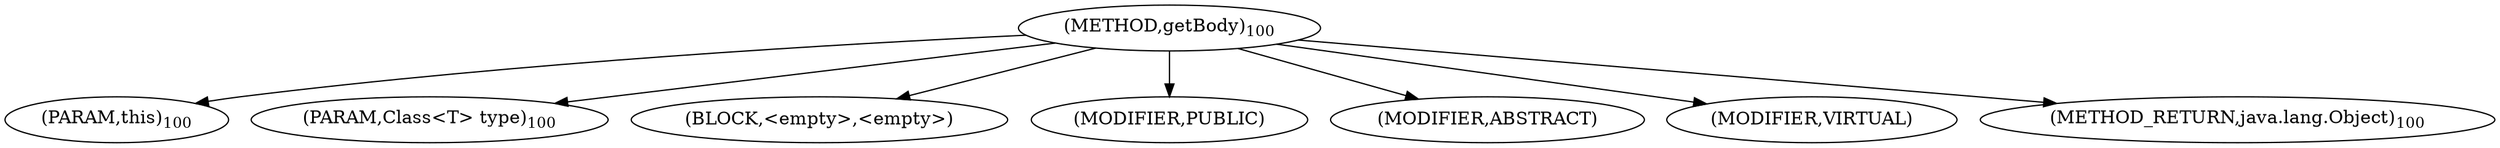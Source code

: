 digraph "getBody" {  
"88" [label = <(METHOD,getBody)<SUB>100</SUB>> ]
"89" [label = <(PARAM,this)<SUB>100</SUB>> ]
"90" [label = <(PARAM,Class&lt;T&gt; type)<SUB>100</SUB>> ]
"91" [label = <(BLOCK,&lt;empty&gt;,&lt;empty&gt;)> ]
"92" [label = <(MODIFIER,PUBLIC)> ]
"93" [label = <(MODIFIER,ABSTRACT)> ]
"94" [label = <(MODIFIER,VIRTUAL)> ]
"95" [label = <(METHOD_RETURN,java.lang.Object)<SUB>100</SUB>> ]
  "88" -> "89" 
  "88" -> "90" 
  "88" -> "91" 
  "88" -> "92" 
  "88" -> "93" 
  "88" -> "94" 
  "88" -> "95" 
}
